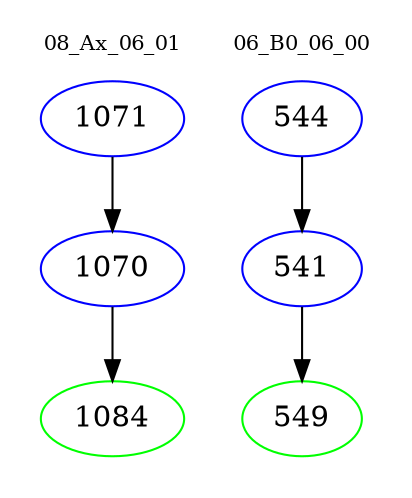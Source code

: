 digraph{
subgraph cluster_0 {
color = white
label = "08_Ax_06_01";
fontsize=10;
T0_1071 [label="1071", color="blue"]
T0_1071 -> T0_1070 [color="black"]
T0_1070 [label="1070", color="blue"]
T0_1070 -> T0_1084 [color="black"]
T0_1084 [label="1084", color="green"]
}
subgraph cluster_1 {
color = white
label = "06_B0_06_00";
fontsize=10;
T1_544 [label="544", color="blue"]
T1_544 -> T1_541 [color="black"]
T1_541 [label="541", color="blue"]
T1_541 -> T1_549 [color="black"]
T1_549 [label="549", color="green"]
}
}
